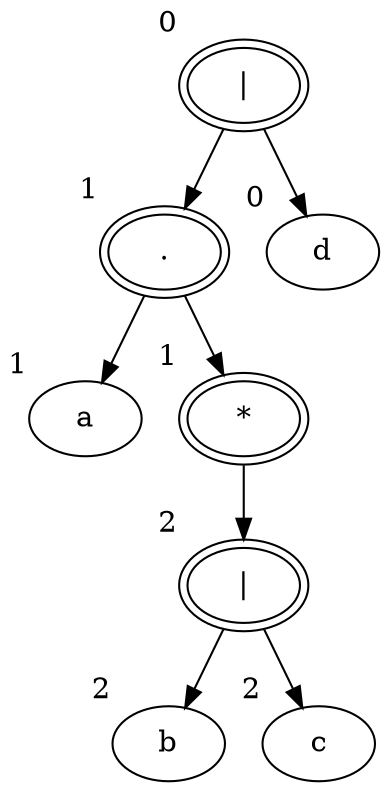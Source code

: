digraph {
  94157967295552[label="|" xlabel="0" peripheries="2"]
  94157967295024[label="." xlabel="1" peripheries="2"]
  94157967295552  ->  94157967295024
  94157967295632[label="d" xlabel="0" peripheries="1"]
  94157967295552  ->  94157967295632
  94157967294976[label="a" xlabel="1" peripheries="1"]
  94157967295024  ->  94157967294976
  94157967295472[label="*" xlabel="1" peripheries="2"]
  94157967295024  ->  94157967295472
  94157967294928[label="|" xlabel="2" peripheries="2"]
  94157967295472  ->  94157967294928
  94157967295104[label="b" xlabel="2" peripheries="1"]
  94157967294928  ->  94157967295104
  94157967295392[label="c" xlabel="2" peripheries="1"]
  94157967294928  ->  94157967295392
}
